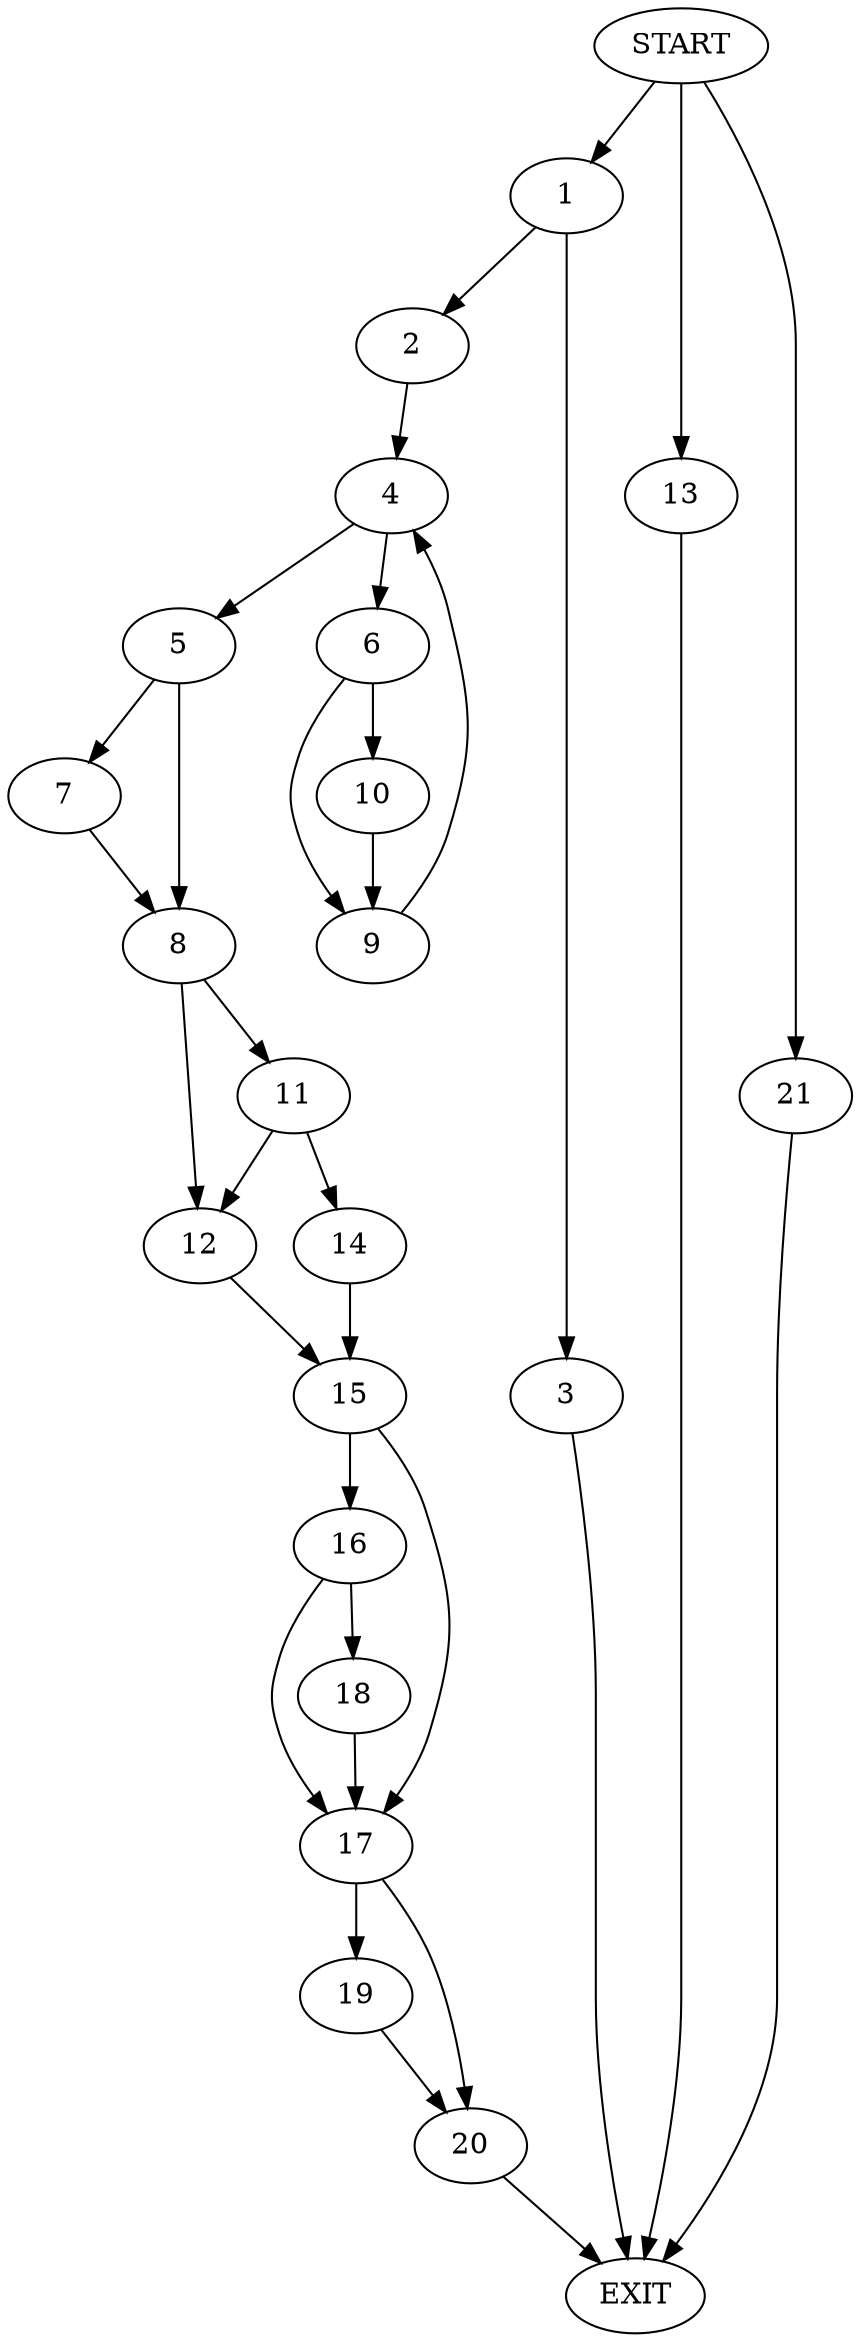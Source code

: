 digraph {
0 [label="START"]
22 [label="EXIT"]
0 -> 1
1 -> 2
1 -> 3
3 -> 22
2 -> 4
4 -> 5
4 -> 6
5 -> 7
5 -> 8
6 -> 9
6 -> 10
10 -> 9
9 -> 4
8 -> 11
8 -> 12
7 -> 8
0 -> 13
13 -> 22
11 -> 14
11 -> 12
12 -> 15
14 -> 15
15 -> 16
15 -> 17
16 -> 17
16 -> 18
17 -> 19
17 -> 20
18 -> 17
20 -> 22
19 -> 20
0 -> 21
21 -> 22
}
